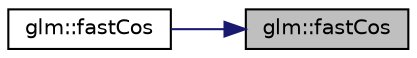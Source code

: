 digraph "glm::fastCos"
{
 // LATEX_PDF_SIZE
  edge [fontname="Helvetica",fontsize="10",labelfontname="Helvetica",labelfontsize="10"];
  node [fontname="Helvetica",fontsize="10",shape=record];
  rankdir="RL";
  Node1 [label="glm::fastCos",height=0.2,width=0.4,color="black", fillcolor="grey75", style="filled", fontcolor="black",tooltip=" "];
  Node1 -> Node2 [dir="back",color="midnightblue",fontsize="10",style="solid",fontname="Helvetica"];
  Node2 [label="glm::fastCos",height=0.2,width=0.4,color="black", fillcolor="white", style="filled",URL="$namespaceglm.html#a6a378691e2e5a984d2ad9b256c87961b",tooltip=" "];
}
